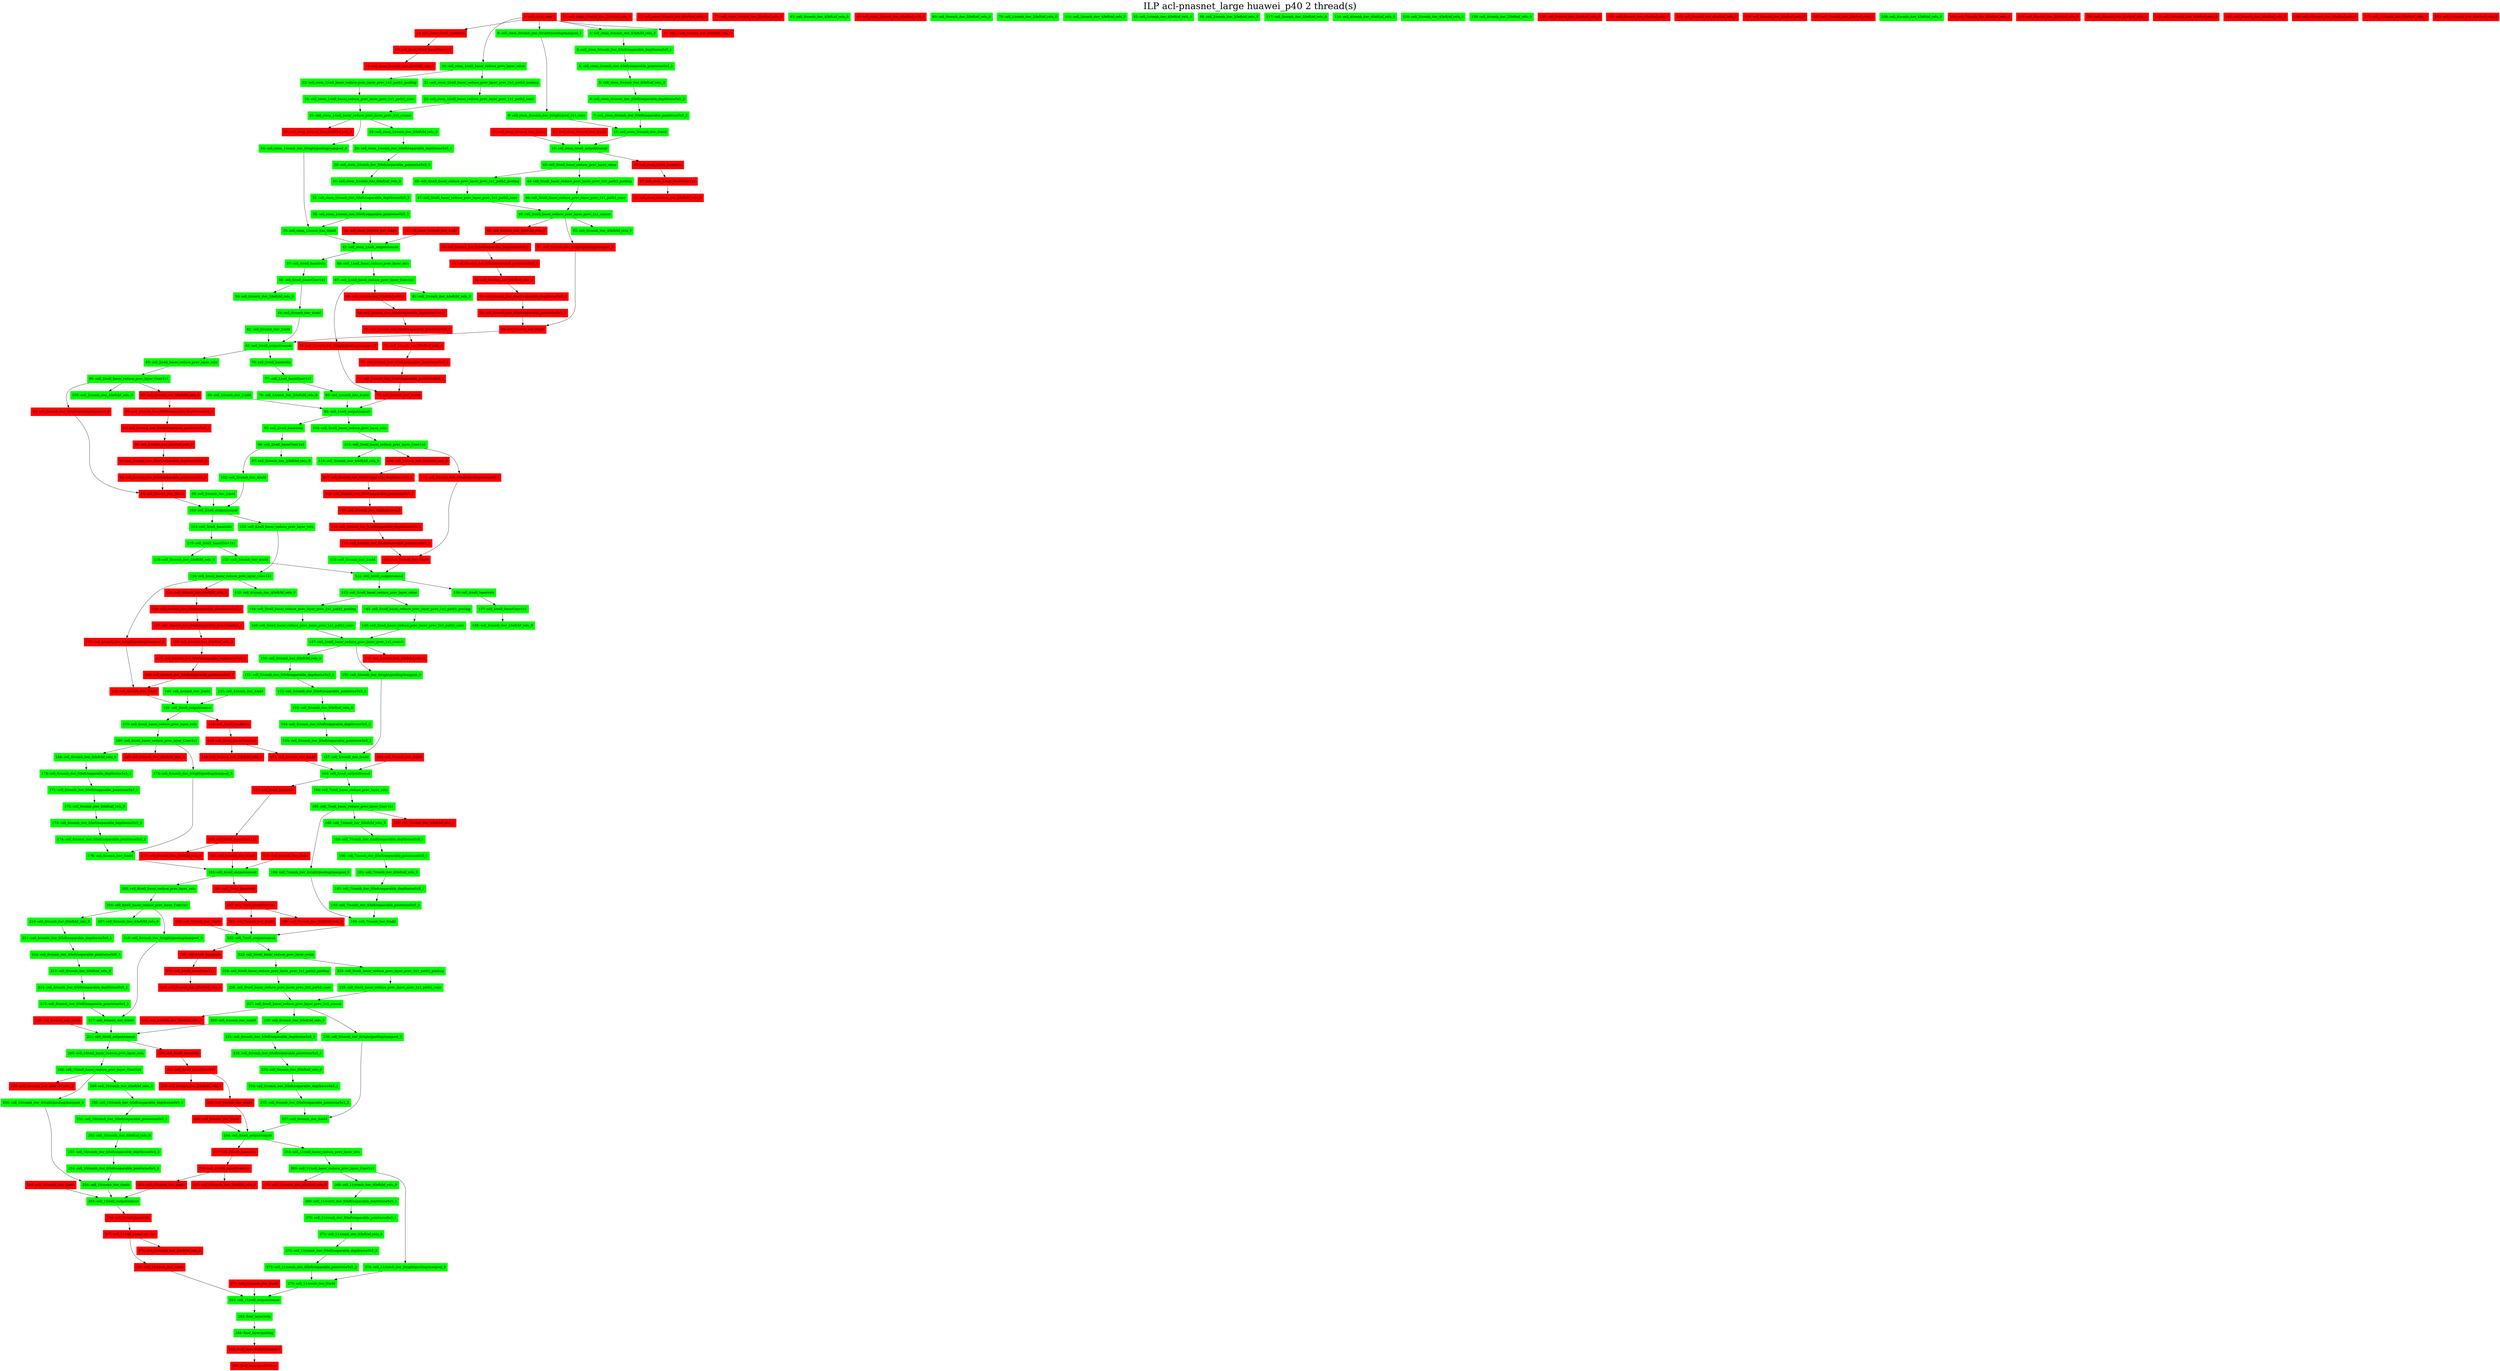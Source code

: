 digraph G {
label     = "ILP acl-pnasnet_large huawei_p40 2 thread(s)"
    labelloc  =  t // t: Place the graph's title on top.
    fontsize  = 40 // Make title stand out by giving a large font size
    fontcolor = black"1: cell_stem_conv1"->"14: cell_stem_0/cell_base/relu";
"1: cell_stem_conv1"->"20: cell_stem_1/cell_base/_reduce_prev_layer_relue";
"1: cell_stem_conv1"->"2: cell_stem_0/comb_iter_0/left/bf_relu_0";
"1: cell_stem_conv1"->"8: cell_stem_0/comb_iter_0/right/pooling/maxpool_3";
"1: cell_stem_conv1"->"11: cell_stem_0/comb_iter_4/left/bf_relu_0";
"1: cell_stem_conv1" [shape=box,style=filled,color=red];
"14: cell_stem_0/cell_base/relu"->"15: cell_stem_0/cell_base/Conv1x1";
"14: cell_stem_0/cell_base/relu" [shape=box,style=filled,color=red];
"15: cell_stem_0/cell_base/Conv1x1"->"16: cell_stem_0/comb_iter_2/left/bf_relu_0";
"15: cell_stem_0/cell_base/Conv1x1" [shape=box,style=filled,color=red];
"16: cell_stem_0/comb_iter_2/left/bf_relu_0" [shape=box,style=filled,color=red];
"17: cell_stem_0/comb_iter_2/left/af_relu_0" [shape=box,style=filled,color=red];
"18: cell_stem_0/comb_iter_2/add"->"19: cell_stem_0/cell_output/concat";
"18: cell_stem_0/comb_iter_2/add" [shape=box,style=filled,color=red];
"2: cell_stem_0/comb_iter_0/left/bf_relu_0"->"3: cell_stem_0/comb_iter_0/left/separable_depthwise5x5_1";
"2: cell_stem_0/comb_iter_0/left/bf_relu_0" [shape=box,style=filled,color=green];
"3: cell_stem_0/comb_iter_0/left/separable_depthwise5x5_1"->"4: cell_stem_0/comb_iter_0/left/separable_pointwise5x5_1";
"3: cell_stem_0/comb_iter_0/left/separable_depthwise5x5_1" [shape=box,style=filled,color=green];
"4: cell_stem_0/comb_iter_0/left/separable_pointwise5x5_1"->"5: cell_stem_0/comb_iter_0/left/af_relu_0";
"4: cell_stem_0/comb_iter_0/left/separable_pointwise5x5_1" [shape=box,style=filled,color=green];
"5: cell_stem_0/comb_iter_0/left/af_relu_0"->"6: cell_stem_0/comb_iter_0/left/separable_depthwise5x5_2";
"5: cell_stem_0/comb_iter_0/left/af_relu_0" [shape=box,style=filled,color=green];
"6: cell_stem_0/comb_iter_0/left/separable_depthwise5x5_2"->"7: cell_stem_0/comb_iter_0/left/separable_pointwise5x5_2";
"6: cell_stem_0/comb_iter_0/left/separable_depthwise5x5_2" [shape=box,style=filled,color=green];
"7: cell_stem_0/comb_iter_0/left/separable_pointwise5x5_2"->"10: cell_stem_0/comb_iter_0/add";
"7: cell_stem_0/comb_iter_0/left/separable_pointwise5x5_2" [shape=box,style=filled,color=green];
"8: cell_stem_0/comb_iter_0/right/pooling/maxpool_3"->"9: cell_stem_0/comb_iter_0/right/pool_1x1_conv";
"8: cell_stem_0/comb_iter_0/right/pooling/maxpool_3" [shape=box,style=filled,color=green];
"9: cell_stem_0/comb_iter_0/right/pool_1x1_conv"->"10: cell_stem_0/comb_iter_0/add";
"9: cell_stem_0/comb_iter_0/right/pool_1x1_conv" [shape=box,style=filled,color=green];
"10: cell_stem_0/comb_iter_0/add"->"19: cell_stem_0/cell_output/concat";
"10: cell_stem_0/comb_iter_0/add" [shape=box,style=filled,color=green];
"11: cell_stem_0/comb_iter_4/left/bf_relu_0" [shape=box,style=filled,color=red];
"12: cell_stem_0/comb_iter_4/left/af_relu_0" [shape=box,style=filled,color=red];
"13: cell_stem_0/comb_iter_4/add"->"19: cell_stem_0/cell_output/concat";
"13: cell_stem_0/comb_iter_4/add" [shape=box,style=filled,color=red];
"19: cell_stem_0/cell_output/concat"->"43: cell_0/cell_base/_reduce_prev_layer_relue";
"19: cell_stem_0/cell_output/concat"->"26: cell_stem_1/cell_base/relu";
"19: cell_stem_0/cell_output/concat" [shape=box,style=filled,color=green];
"26: cell_stem_1/cell_base/relu"->"27: cell_stem_1/cell_base/Conv1x1";
"26: cell_stem_1/cell_base/relu" [shape=box,style=filled,color=red];
"27: cell_stem_1/cell_base/Conv1x1"->"36: cell_stem_1/comb_iter_2/left/bf_relu_0";
"27: cell_stem_1/cell_base/Conv1x1" [shape=box,style=filled,color=red];
"36: cell_stem_1/comb_iter_2/left/bf_relu_0" [shape=box,style=filled,color=red];
"37: cell_stem_1/comb_iter_2/left/af_relu_0" [shape=box,style=filled,color=red];
"38: cell_stem_1/comb_iter_2/add"->"42: cell_stem_1/cell_output/concat";
"38: cell_stem_1/comb_iter_2/add" [shape=box,style=filled,color=red];
"43: cell_0/cell_base/_reduce_prev_layer_relue"->"45: cell_0/cell_base/_reduce_prev_layer_prev_1x1_path2_pooling";
"43: cell_0/cell_base/_reduce_prev_layer_relue"->"44: cell_0/cell_base/_reduce_prev_layer_prev_1x1_path1_pooling";
"43: cell_0/cell_base/_reduce_prev_layer_relue" [shape=box,style=filled,color=green];
"44: cell_0/cell_base/_reduce_prev_layer_prev_1x1_path1_pooling"->"46: cell_0/cell_base/_reduce_prev_layer_prev_1x1_path1_conv";
"44: cell_0/cell_base/_reduce_prev_layer_prev_1x1_path1_pooling" [shape=box,style=filled,color=green];
"46: cell_0/cell_base/_reduce_prev_layer_prev_1x1_path1_conv"->"48: cell_0/cell_base/_reduce_prev_layer_prev_1x1_concat";
"46: cell_0/cell_base/_reduce_prev_layer_prev_1x1_path1_conv" [shape=box,style=filled,color=green];
"45: cell_0/cell_base/_reduce_prev_layer_prev_1x1_path2_pooling"->"47: cell_0/cell_base/_reduce_prev_layer_prev_1x1_path2_conv";
"45: cell_0/cell_base/_reduce_prev_layer_prev_1x1_path2_pooling" [shape=box,style=filled,color=green];
"47: cell_0/cell_base/_reduce_prev_layer_prev_1x1_path2_conv"->"48: cell_0/cell_base/_reduce_prev_layer_prev_1x1_concat";
"47: cell_0/cell_base/_reduce_prev_layer_prev_1x1_path2_conv" [shape=box,style=filled,color=green];
"48: cell_0/cell_base/_reduce_prev_layer_prev_1x1_concat"->"62: cell_0/comb_iter_4/left/bf_relu_0";
"48: cell_0/cell_base/_reduce_prev_layer_prev_1x1_concat"->"49: cell_0/comb_iter_0/left/bf_relu_0";
"48: cell_0/cell_base/_reduce_prev_layer_prev_1x1_concat"->"55: cell_0/comb_iter_0/right/pooling/maxpool_3";
"48: cell_0/cell_base/_reduce_prev_layer_prev_1x1_concat" [shape=box,style=filled,color=green];
"49: cell_0/comb_iter_0/left/bf_relu_0"->"50: cell_0/comb_iter_0/left/separable_depthwise5x5_1";
"49: cell_0/comb_iter_0/left/bf_relu_0" [shape=box,style=filled,color=red];
"50: cell_0/comb_iter_0/left/separable_depthwise5x5_1"->"51: cell_0/comb_iter_0/left/separable_pointwise5x5_1";
"50: cell_0/comb_iter_0/left/separable_depthwise5x5_1" [shape=box,style=filled,color=red];
"51: cell_0/comb_iter_0/left/separable_pointwise5x5_1"->"52: cell_0/comb_iter_0/left/af_relu_0";
"51: cell_0/comb_iter_0/left/separable_pointwise5x5_1" [shape=box,style=filled,color=red];
"52: cell_0/comb_iter_0/left/af_relu_0"->"53: cell_0/comb_iter_0/left/separable_depthwise5x5_2";
"52: cell_0/comb_iter_0/left/af_relu_0" [shape=box,style=filled,color=red];
"53: cell_0/comb_iter_0/left/separable_depthwise5x5_2"->"54: cell_0/comb_iter_0/left/separable_pointwise5x5_2";
"53: cell_0/comb_iter_0/left/separable_depthwise5x5_2" [shape=box,style=filled,color=red];
"54: cell_0/comb_iter_0/left/separable_pointwise5x5_2"->"56: cell_0/comb_iter_0/add";
"54: cell_0/comb_iter_0/left/separable_pointwise5x5_2" [shape=box,style=filled,color=red];
"55: cell_0/comb_iter_0/right/pooling/maxpool_3"->"56: cell_0/comb_iter_0/add";
"55: cell_0/comb_iter_0/right/pooling/maxpool_3" [shape=box,style=filled,color=red];
"56: cell_0/comb_iter_0/add"->"65: cell_0/cell_output/concat";
"56: cell_0/comb_iter_0/add" [shape=box,style=filled,color=red];
"62: cell_0/comb_iter_4/left/bf_relu_0" [shape=box,style=filled,color=green];
"63: cell_0/comb_iter_4/left/af_relu_0" [shape=box,style=filled,color=green];
"20: cell_stem_1/cell_base/_reduce_prev_layer_relue"->"22: cell_stem_1/cell_base/_reduce_prev_layer_prev_1x1_path1_pooling";
"20: cell_stem_1/cell_base/_reduce_prev_layer_relue"->"21: cell_stem_1/cell_base/_reduce_prev_layer_prev_1x1_path2_pooling";
"20: cell_stem_1/cell_base/_reduce_prev_layer_relue" [shape=box,style=filled,color=green];
"22: cell_stem_1/cell_base/_reduce_prev_layer_prev_1x1_path1_pooling"->"24: cell_stem_1/cell_base/_reduce_prev_layer_prev_1x1_path1_conv";
"22: cell_stem_1/cell_base/_reduce_prev_layer_prev_1x1_path1_pooling" [shape=box,style=filled,color=green];
"24: cell_stem_1/cell_base/_reduce_prev_layer_prev_1x1_path1_conv"->"25: cell_stem_1/cell_base/_reduce_prev_layer_prev_1x1_concat";
"24: cell_stem_1/cell_base/_reduce_prev_layer_prev_1x1_path1_conv" [shape=box,style=filled,color=green];
"21: cell_stem_1/cell_base/_reduce_prev_layer_prev_1x1_path2_pooling"->"23: cell_stem_1/cell_base/_reduce_prev_layer_prev_1x1_path2_conv";
"21: cell_stem_1/cell_base/_reduce_prev_layer_prev_1x1_path2_pooling" [shape=box,style=filled,color=green];
"23: cell_stem_1/cell_base/_reduce_prev_layer_prev_1x1_path2_conv"->"25: cell_stem_1/cell_base/_reduce_prev_layer_prev_1x1_concat";
"23: cell_stem_1/cell_base/_reduce_prev_layer_prev_1x1_path2_conv" [shape=box,style=filled,color=green];
"25: cell_stem_1/cell_base/_reduce_prev_layer_prev_1x1_concat"->"34: cell_stem_1/comb_iter_0/right/pooling/maxpool_3";
"25: cell_stem_1/cell_base/_reduce_prev_layer_prev_1x1_concat"->"28: cell_stem_1/comb_iter_0/left/bf_relu_0";
"25: cell_stem_1/cell_base/_reduce_prev_layer_prev_1x1_concat"->"39: cell_stem_1/comb_iter_4/left/bf_relu_0";
"25: cell_stem_1/cell_base/_reduce_prev_layer_prev_1x1_concat" [shape=box,style=filled,color=green];
"28: cell_stem_1/comb_iter_0/left/bf_relu_0"->"29: cell_stem_1/comb_iter_0/left/separable_depthwise5x5_1";
"28: cell_stem_1/comb_iter_0/left/bf_relu_0" [shape=box,style=filled,color=green];
"29: cell_stem_1/comb_iter_0/left/separable_depthwise5x5_1"->"30: cell_stem_1/comb_iter_0/left/separable_pointwise5x5_1";
"29: cell_stem_1/comb_iter_0/left/separable_depthwise5x5_1" [shape=box,style=filled,color=green];
"30: cell_stem_1/comb_iter_0/left/separable_pointwise5x5_1"->"31: cell_stem_1/comb_iter_0/left/af_relu_0";
"30: cell_stem_1/comb_iter_0/left/separable_pointwise5x5_1" [shape=box,style=filled,color=green];
"31: cell_stem_1/comb_iter_0/left/af_relu_0"->"32: cell_stem_1/comb_iter_0/left/separable_depthwise5x5_2";
"31: cell_stem_1/comb_iter_0/left/af_relu_0" [shape=box,style=filled,color=green];
"32: cell_stem_1/comb_iter_0/left/separable_depthwise5x5_2"->"33: cell_stem_1/comb_iter_0/left/separable_pointwise5x5_2";
"32: cell_stem_1/comb_iter_0/left/separable_depthwise5x5_2" [shape=box,style=filled,color=green];
"33: cell_stem_1/comb_iter_0/left/separable_pointwise5x5_2"->"35: cell_stem_1/comb_iter_0/add";
"33: cell_stem_1/comb_iter_0/left/separable_pointwise5x5_2" [shape=box,style=filled,color=green];
"34: cell_stem_1/comb_iter_0/right/pooling/maxpool_3"->"35: cell_stem_1/comb_iter_0/add";
"34: cell_stem_1/comb_iter_0/right/pooling/maxpool_3" [shape=box,style=filled,color=green];
"35: cell_stem_1/comb_iter_0/add"->"42: cell_stem_1/cell_output/concat";
"35: cell_stem_1/comb_iter_0/add" [shape=box,style=filled,color=green];
"39: cell_stem_1/comb_iter_4/left/bf_relu_0" [shape=box,style=filled,color=red];
"40: cell_stem_1/comb_iter_4/left/af_relu_0" [shape=box,style=filled,color=red];
"41: cell_stem_1/comb_iter_4/add"->"42: cell_stem_1/cell_output/concat";
"41: cell_stem_1/comb_iter_4/add" [shape=box,style=filled,color=red];
"42: cell_stem_1/cell_output/concat"->"57: cell_0/cell_base/relu";
"42: cell_stem_1/cell_output/concat"->"66: cell_1/cell_base/_reduce_prev_layer_relu";
"42: cell_stem_1/cell_output/concat" [shape=box,style=filled,color=green];
"57: cell_0/cell_base/relu"->"58: cell_0/cell_base/Conv1x1";
"57: cell_0/cell_base/relu" [shape=box,style=filled,color=green];
"58: cell_0/cell_base/Conv1x1"->"59: cell_0/comb_iter_2/left/bf_relu_0";
"58: cell_0/cell_base/Conv1x1"->"64: cell_0/comb_iter_4/add";
"58: cell_0/cell_base/Conv1x1" [shape=box,style=filled,color=green];
"59: cell_0/comb_iter_2/left/bf_relu_0" [shape=box,style=filled,color=green];
"60: cell_0/comb_iter_2/left/af_relu_0" [shape=box,style=filled,color=green];
"61: cell_0/comb_iter_2/add"->"65: cell_0/cell_output/concat";
"61: cell_0/comb_iter_2/add" [shape=box,style=filled,color=green];
"64: cell_0/comb_iter_4/add"->"65: cell_0/cell_output/concat";
"64: cell_0/comb_iter_4/add" [shape=box,style=filled,color=green];
"65: cell_0/cell_output/concat"->"85: cell_2/cell_base/_reduce_prev_layer_relu";
"65: cell_0/cell_output/concat"->"76: cell_1/cell_base/relu";
"65: cell_0/cell_output/concat" [shape=box,style=filled,color=green];
"76: cell_1/cell_base/relu"->"77: cell_1/cell_base/Conv1x1";
"76: cell_1/cell_base/relu" [shape=box,style=filled,color=green];
"77: cell_1/cell_base/Conv1x1"->"83: cell_1/comb_iter_4/add";
"77: cell_1/cell_base/Conv1x1"->"78: cell_1/comb_iter_2/left/bf_relu_0";
"77: cell_1/cell_base/Conv1x1" [shape=box,style=filled,color=green];
"78: cell_1/comb_iter_2/left/bf_relu_0" [shape=box,style=filled,color=green];
"79: cell_1/comb_iter_2/left/af_relu_0" [shape=box,style=filled,color=green];
"80: cell_1/comb_iter_2/add"->"84: cell_1/cell_output/concat";
"80: cell_1/comb_iter_2/add" [shape=box,style=filled,color=green];
"85: cell_2/cell_base/_reduce_prev_layer_relu"->"86: cell_2/cell_base/_reduce_prev_layer_Conv1x1";
"85: cell_2/cell_base/_reduce_prev_layer_relu" [shape=box,style=filled,color=green];
"86: cell_2/cell_base/_reduce_prev_layer_Conv1x1"->"100: cell_2/comb_iter_4/left/bf_relu_0";
"86: cell_2/cell_base/_reduce_prev_layer_Conv1x1"->"93: cell_2/comb_iter_0/right/pooling/maxpool_3";
"86: cell_2/cell_base/_reduce_prev_layer_Conv1x1"->"87: cell_2/comb_iter_0/left/bf_relu_0";
"86: cell_2/cell_base/_reduce_prev_layer_Conv1x1" [shape=box,style=filled,color=green];
"87: cell_2/comb_iter_0/left/bf_relu_0"->"88: cell_2/comb_iter_0/left/separable_depthwise5x5_1";
"87: cell_2/comb_iter_0/left/bf_relu_0" [shape=box,style=filled,color=red];
"88: cell_2/comb_iter_0/left/separable_depthwise5x5_1"->"89: cell_2/comb_iter_0/left/separable_pointwise5x5_1";
"88: cell_2/comb_iter_0/left/separable_depthwise5x5_1" [shape=box,style=filled,color=red];
"89: cell_2/comb_iter_0/left/separable_pointwise5x5_1"->"90: cell_2/comb_iter_0/left/af_relu_0";
"89: cell_2/comb_iter_0/left/separable_pointwise5x5_1" [shape=box,style=filled,color=red];
"90: cell_2/comb_iter_0/left/af_relu_0"->"91: cell_2/comb_iter_0/left/separable_depthwise5x5_2";
"90: cell_2/comb_iter_0/left/af_relu_0" [shape=box,style=filled,color=red];
"91: cell_2/comb_iter_0/left/separable_depthwise5x5_2"->"92: cell_2/comb_iter_0/left/separable_pointwise5x5_2";
"91: cell_2/comb_iter_0/left/separable_depthwise5x5_2" [shape=box,style=filled,color=red];
"92: cell_2/comb_iter_0/left/separable_pointwise5x5_2"->"94: cell_2/comb_iter_0/add";
"92: cell_2/comb_iter_0/left/separable_pointwise5x5_2" [shape=box,style=filled,color=red];
"93: cell_2/comb_iter_0/right/pooling/maxpool_3"->"94: cell_2/comb_iter_0/add";
"93: cell_2/comb_iter_0/right/pooling/maxpool_3" [shape=box,style=filled,color=red];
"94: cell_2/comb_iter_0/add"->"103: cell_2/cell_output/concat";
"94: cell_2/comb_iter_0/add" [shape=box,style=filled,color=red];
"100: cell_2/comb_iter_4/left/bf_relu_0" [shape=box,style=filled,color=green];
"101: cell_2/comb_iter_4/left/af_relu_0" [shape=box,style=filled,color=green];
"66: cell_1/cell_base/_reduce_prev_layer_relu"->"67: cell_1/cell_base/_reduce_prev_layer_Conv1x1";
"66: cell_1/cell_base/_reduce_prev_layer_relu" [shape=box,style=filled,color=green];
"67: cell_1/cell_base/_reduce_prev_layer_Conv1x1"->"81: cell_1/comb_iter_4/left/bf_relu_0";
"67: cell_1/cell_base/_reduce_prev_layer_Conv1x1"->"74: cell_1/comb_iter_0/right/pooling/maxpool_3";
"67: cell_1/cell_base/_reduce_prev_layer_Conv1x1"->"68: cell_1/comb_iter_0/left/bf_relu_0";
"67: cell_1/cell_base/_reduce_prev_layer_Conv1x1" [shape=box,style=filled,color=green];
"68: cell_1/comb_iter_0/left/bf_relu_0"->"69: cell_1/comb_iter_0/left/separable_depthwise5x5_1";
"68: cell_1/comb_iter_0/left/bf_relu_0" [shape=box,style=filled,color=red];
"69: cell_1/comb_iter_0/left/separable_depthwise5x5_1"->"70: cell_1/comb_iter_0/left/separable_pointwise5x5_1";
"69: cell_1/comb_iter_0/left/separable_depthwise5x5_1" [shape=box,style=filled,color=red];
"70: cell_1/comb_iter_0/left/separable_pointwise5x5_1"->"71: cell_1/comb_iter_0/left/af_relu_0";
"70: cell_1/comb_iter_0/left/separable_pointwise5x5_1" [shape=box,style=filled,color=red];
"71: cell_1/comb_iter_0/left/af_relu_0"->"72: cell_1/comb_iter_0/left/separable_depthwise5x5_2";
"71: cell_1/comb_iter_0/left/af_relu_0" [shape=box,style=filled,color=red];
"72: cell_1/comb_iter_0/left/separable_depthwise5x5_2"->"73: cell_1/comb_iter_0/left/separable_pointwise5x5_2";
"72: cell_1/comb_iter_0/left/separable_depthwise5x5_2" [shape=box,style=filled,color=red];
"73: cell_1/comb_iter_0/left/separable_pointwise5x5_2"->"75: cell_1/comb_iter_0/add";
"73: cell_1/comb_iter_0/left/separable_pointwise5x5_2" [shape=box,style=filled,color=red];
"74: cell_1/comb_iter_0/right/pooling/maxpool_3"->"75: cell_1/comb_iter_0/add";
"74: cell_1/comb_iter_0/right/pooling/maxpool_3" [shape=box,style=filled,color=red];
"75: cell_1/comb_iter_0/add"->"84: cell_1/cell_output/concat";
"75: cell_1/comb_iter_0/add" [shape=box,style=filled,color=red];
"81: cell_1/comb_iter_4/left/bf_relu_0" [shape=box,style=filled,color=green];
"82: cell_1/comb_iter_4/left/af_relu_0" [shape=box,style=filled,color=green];
"83: cell_1/comb_iter_4/add"->"84: cell_1/cell_output/concat";
"83: cell_1/comb_iter_4/add" [shape=box,style=filled,color=green];
"84: cell_1/cell_output/concat"->"95: cell_2/cell_base/relu";
"84: cell_1/cell_output/concat"->"104: cell_3/cell_base/_reduce_prev_layer_relu";
"84: cell_1/cell_output/concat" [shape=box,style=filled,color=green];
"95: cell_2/cell_base/relu"->"96: cell_2/cell_base/Conv1x1";
"95: cell_2/cell_base/relu" [shape=box,style=filled,color=green];
"96: cell_2/cell_base/Conv1x1"->"97: cell_2/comb_iter_2/left/bf_relu_0";
"96: cell_2/cell_base/Conv1x1"->"102: cell_2/comb_iter_4/add";
"96: cell_2/cell_base/Conv1x1" [shape=box,style=filled,color=green];
"97: cell_2/comb_iter_2/left/bf_relu_0" [shape=box,style=filled,color=green];
"98: cell_2/comb_iter_2/left/af_relu_0" [shape=box,style=filled,color=green];
"99: cell_2/comb_iter_2/add"->"103: cell_2/cell_output/concat";
"99: cell_2/comb_iter_2/add" [shape=box,style=filled,color=green];
"102: cell_2/comb_iter_4/add"->"103: cell_2/cell_output/concat";
"102: cell_2/comb_iter_4/add" [shape=box,style=filled,color=green];
"103: cell_2/cell_output/concat"->"114: cell_3/cell_base/relu";
"103: cell_2/cell_output/concat"->"123: cell_4/cell_base/_reduce_prev_layer_relu";
"103: cell_2/cell_output/concat" [shape=box,style=filled,color=green];
"114: cell_3/cell_base/relu"->"115: cell_3/cell_base/Conv1x1";
"114: cell_3/cell_base/relu" [shape=box,style=filled,color=green];
"115: cell_3/cell_base/Conv1x1"->"116: cell_3/comb_iter_2/left/bf_relu_0";
"115: cell_3/cell_base/Conv1x1"->"121: cell_3/comb_iter_4/add";
"115: cell_3/cell_base/Conv1x1" [shape=box,style=filled,color=green];
"116: cell_3/comb_iter_2/left/bf_relu_0" [shape=box,style=filled,color=green];
"117: cell_3/comb_iter_2/left/af_relu_0" [shape=box,style=filled,color=green];
"118: cell_3/comb_iter_2/add"->"122: cell_3/cell_output/concat";
"118: cell_3/comb_iter_2/add" [shape=box,style=filled,color=green];
"123: cell_4/cell_base/_reduce_prev_layer_relu"->"124: cell_4/cell_base/_reduce_prev_layer_Conv1x1";
"123: cell_4/cell_base/_reduce_prev_layer_relu" [shape=box,style=filled,color=green];
"124: cell_4/cell_base/_reduce_prev_layer_Conv1x1"->"131: cell_4/comb_iter_0/right/pooling/maxpool_3";
"124: cell_4/cell_base/_reduce_prev_layer_Conv1x1"->"125: cell_4/comb_iter_0/left/bf_relu_0";
"124: cell_4/cell_base/_reduce_prev_layer_Conv1x1"->"133: cell_4/comb_iter_4/left/bf_relu_0";
"124: cell_4/cell_base/_reduce_prev_layer_Conv1x1" [shape=box,style=filled,color=green];
"125: cell_4/comb_iter_0/left/bf_relu_0"->"126: cell_4/comb_iter_0/left/separable_depthwise5x5_1";
"125: cell_4/comb_iter_0/left/bf_relu_0" [shape=box,style=filled,color=red];
"126: cell_4/comb_iter_0/left/separable_depthwise5x5_1"->"127: cell_4/comb_iter_0/left/separable_pointwise5x5_1";
"126: cell_4/comb_iter_0/left/separable_depthwise5x5_1" [shape=box,style=filled,color=red];
"127: cell_4/comb_iter_0/left/separable_pointwise5x5_1"->"128: cell_4/comb_iter_0/left/af_relu_0";
"127: cell_4/comb_iter_0/left/separable_pointwise5x5_1" [shape=box,style=filled,color=red];
"128: cell_4/comb_iter_0/left/af_relu_0"->"129: cell_4/comb_iter_0/left/separable_depthwise5x5_2";
"128: cell_4/comb_iter_0/left/af_relu_0" [shape=box,style=filled,color=red];
"129: cell_4/comb_iter_0/left/separable_depthwise5x5_2"->"130: cell_4/comb_iter_0/left/separable_pointwise5x5_2";
"129: cell_4/comb_iter_0/left/separable_depthwise5x5_2" [shape=box,style=filled,color=red];
"130: cell_4/comb_iter_0/left/separable_pointwise5x5_2"->"132: cell_4/comb_iter_0/add";
"130: cell_4/comb_iter_0/left/separable_pointwise5x5_2" [shape=box,style=filled,color=red];
"131: cell_4/comb_iter_0/right/pooling/maxpool_3"->"132: cell_4/comb_iter_0/add";
"131: cell_4/comb_iter_0/right/pooling/maxpool_3" [shape=box,style=filled,color=red];
"132: cell_4/comb_iter_0/add"->"141: cell_4/cell_output/concat";
"132: cell_4/comb_iter_0/add" [shape=box,style=filled,color=red];
"133: cell_4/comb_iter_4/left/bf_relu_0" [shape=box,style=filled,color=green];
"134: cell_4/comb_iter_4/left/af_relu_0" [shape=box,style=filled,color=green];
"104: cell_3/cell_base/_reduce_prev_layer_relu"->"105: cell_3/cell_base/_reduce_prev_layer_Conv1x1";
"104: cell_3/cell_base/_reduce_prev_layer_relu" [shape=box,style=filled,color=green];
"105: cell_3/cell_base/_reduce_prev_layer_Conv1x1"->"106: cell_3/comb_iter_0/left/bf_relu_0";
"105: cell_3/cell_base/_reduce_prev_layer_Conv1x1"->"119: cell_3/comb_iter_4/left/bf_relu_0";
"105: cell_3/cell_base/_reduce_prev_layer_Conv1x1"->"112: cell_3/comb_iter_0/right/pooling/maxpool_3";
"105: cell_3/cell_base/_reduce_prev_layer_Conv1x1" [shape=box,style=filled,color=green];
"106: cell_3/comb_iter_0/left/bf_relu_0"->"107: cell_3/comb_iter_0/left/separable_depthwise5x5_1";
"106: cell_3/comb_iter_0/left/bf_relu_0" [shape=box,style=filled,color=red];
"107: cell_3/comb_iter_0/left/separable_depthwise5x5_1"->"108: cell_3/comb_iter_0/left/separable_pointwise5x5_1";
"107: cell_3/comb_iter_0/left/separable_depthwise5x5_1" [shape=box,style=filled,color=red];
"108: cell_3/comb_iter_0/left/separable_pointwise5x5_1"->"109: cell_3/comb_iter_0/left/af_relu_0";
"108: cell_3/comb_iter_0/left/separable_pointwise5x5_1" [shape=box,style=filled,color=red];
"109: cell_3/comb_iter_0/left/af_relu_0"->"110: cell_3/comb_iter_0/left/separable_depthwise5x5_2";
"109: cell_3/comb_iter_0/left/af_relu_0" [shape=box,style=filled,color=red];
"110: cell_3/comb_iter_0/left/separable_depthwise5x5_2"->"111: cell_3/comb_iter_0/left/separable_pointwise5x5_2";
"110: cell_3/comb_iter_0/left/separable_depthwise5x5_2" [shape=box,style=filled,color=red];
"111: cell_3/comb_iter_0/left/separable_pointwise5x5_2"->"113: cell_3/comb_iter_0/add";
"111: cell_3/comb_iter_0/left/separable_pointwise5x5_2" [shape=box,style=filled,color=red];
"112: cell_3/comb_iter_0/right/pooling/maxpool_3"->"113: cell_3/comb_iter_0/add";
"112: cell_3/comb_iter_0/right/pooling/maxpool_3" [shape=box,style=filled,color=red];
"113: cell_3/comb_iter_0/add"->"122: cell_3/cell_output/concat";
"113: cell_3/comb_iter_0/add" [shape=box,style=filled,color=red];
"119: cell_3/comb_iter_4/left/bf_relu_0" [shape=box,style=filled,color=green];
"120: cell_3/comb_iter_4/left/af_relu_0" [shape=box,style=filled,color=green];
"121: cell_3/comb_iter_4/add"->"122: cell_3/cell_output/concat";
"121: cell_3/comb_iter_4/add" [shape=box,style=filled,color=green];
"122: cell_3/cell_output/concat"->"136: cell_4/cell_base/relu";
"122: cell_3/cell_output/concat"->"142: cell_5/cell_base/_reduce_prev_layer_relue";
"122: cell_3/cell_output/concat" [shape=box,style=filled,color=green];
"136: cell_4/cell_base/relu"->"137: cell_4/cell_base/Conv1x1";
"136: cell_4/cell_base/relu" [shape=box,style=filled,color=green];
"137: cell_4/cell_base/Conv1x1"->"138: cell_4/comb_iter_2/left/bf_relu_0";
"137: cell_4/cell_base/Conv1x1" [shape=box,style=filled,color=green];
"138: cell_4/comb_iter_2/left/bf_relu_0" [shape=box,style=filled,color=green];
"139: cell_4/comb_iter_2/left/af_relu_0" [shape=box,style=filled,color=green];
"140: cell_4/comb_iter_2/add"->"141: cell_4/cell_output/concat";
"140: cell_4/comb_iter_2/add" [shape=box,style=filled,color=green];
"135: cell_4/comb_iter_4/add"->"141: cell_4/cell_output/concat";
"135: cell_4/comb_iter_4/add" [shape=box,style=filled,color=green];
"141: cell_4/cell_output/concat"->"148: cell_5/cell_base/relu";
"141: cell_4/cell_output/concat"->"165: cell_6/cell_base/_reduce_prev_layer_relu";
"141: cell_4/cell_output/concat" [shape=box,style=filled,color=green];
"148: cell_5/cell_base/relu"->"149: cell_5/cell_base/Conv1x1";
"148: cell_5/cell_base/relu" [shape=box,style=filled,color=red];
"149: cell_5/cell_base/Conv1x1"->"163: cell_5/comb_iter_4/add";
"149: cell_5/cell_base/Conv1x1"->"158: cell_5/comb_iter_2/left/bf_relu_0";
"149: cell_5/cell_base/Conv1x1" [shape=box,style=filled,color=red];
"158: cell_5/comb_iter_2/left/bf_relu_0" [shape=box,style=filled,color=red];
"159: cell_5/comb_iter_2/left/af_relu_0" [shape=box,style=filled,color=red];
"160: cell_5/comb_iter_2/add"->"164: cell_5/cell_output/concat";
"160: cell_5/comb_iter_2/add" [shape=box,style=filled,color=red];
"165: cell_6/cell_base/_reduce_prev_layer_relu"->"166: cell_6/cell_base/_reduce_prev_layer_Conv1x1";
"165: cell_6/cell_base/_reduce_prev_layer_relu" [shape=box,style=filled,color=green];
"166: cell_6/cell_base/_reduce_prev_layer_Conv1x1"->"169: cell_6/comb_iter_0/left/bf_relu_0";
"166: cell_6/cell_base/_reduce_prev_layer_Conv1x1"->"175: cell_6/comb_iter_0/right/pooling/maxpool_3";
"166: cell_6/cell_base/_reduce_prev_layer_Conv1x1"->"180: cell_6/comb_iter_4/left/bf_relu_0";
"166: cell_6/cell_base/_reduce_prev_layer_Conv1x1" [shape=box,style=filled,color=green];
"169: cell_6/comb_iter_0/left/bf_relu_0"->"170: cell_6/comb_iter_0/left/separable_depthwise5x5_1";
"169: cell_6/comb_iter_0/left/bf_relu_0" [shape=box,style=filled,color=green];
"170: cell_6/comb_iter_0/left/separable_depthwise5x5_1"->"171: cell_6/comb_iter_0/left/separable_pointwise5x5_1";
"170: cell_6/comb_iter_0/left/separable_depthwise5x5_1" [shape=box,style=filled,color=green];
"171: cell_6/comb_iter_0/left/separable_pointwise5x5_1"->"172: cell_6/comb_iter_0/left/af_relu_0";
"171: cell_6/comb_iter_0/left/separable_pointwise5x5_1" [shape=box,style=filled,color=green];
"172: cell_6/comb_iter_0/left/af_relu_0"->"173: cell_6/comb_iter_0/left/separable_depthwise5x5_2";
"172: cell_6/comb_iter_0/left/af_relu_0" [shape=box,style=filled,color=green];
"173: cell_6/comb_iter_0/left/separable_depthwise5x5_2"->"174: cell_6/comb_iter_0/left/separable_pointwise5x5_2";
"173: cell_6/comb_iter_0/left/separable_depthwise5x5_2" [shape=box,style=filled,color=green];
"174: cell_6/comb_iter_0/left/separable_pointwise5x5_2"->"176: cell_6/comb_iter_0/add";
"174: cell_6/comb_iter_0/left/separable_pointwise5x5_2" [shape=box,style=filled,color=green];
"175: cell_6/comb_iter_0/right/pooling/maxpool_3"->"176: cell_6/comb_iter_0/add";
"175: cell_6/comb_iter_0/right/pooling/maxpool_3" [shape=box,style=filled,color=green];
"176: cell_6/comb_iter_0/add"->"183: cell_6/cell_output/concat";
"176: cell_6/comb_iter_0/add" [shape=box,style=filled,color=green];
"180: cell_6/comb_iter_4/left/bf_relu_0" [shape=box,style=filled,color=red];
"181: cell_6/comb_iter_4/left/af_relu_0" [shape=box,style=filled,color=red];
"142: cell_5/cell_base/_reduce_prev_layer_relue"->"144: cell_5/cell_base/_reduce_prev_layer_prev_1x1_path2_pooling";
"142: cell_5/cell_base/_reduce_prev_layer_relue"->"143: cell_5/cell_base/_reduce_prev_layer_prev_1x1_path1_pooling";
"142: cell_5/cell_base/_reduce_prev_layer_relue" [shape=box,style=filled,color=green];
"143: cell_5/cell_base/_reduce_prev_layer_prev_1x1_path1_pooling"->"145: cell_5/cell_base/_reduce_prev_layer_prev_1x1_path1_conv";
"143: cell_5/cell_base/_reduce_prev_layer_prev_1x1_path1_pooling" [shape=box,style=filled,color=green];
"145: cell_5/cell_base/_reduce_prev_layer_prev_1x1_path1_conv"->"147: cell_5/cell_base/_reduce_prev_layer_prev_1x1_concat";
"145: cell_5/cell_base/_reduce_prev_layer_prev_1x1_path1_conv" [shape=box,style=filled,color=green];
"144: cell_5/cell_base/_reduce_prev_layer_prev_1x1_path2_pooling"->"146: cell_5/cell_base/_reduce_prev_layer_prev_1x1_path2_conv";
"144: cell_5/cell_base/_reduce_prev_layer_prev_1x1_path2_pooling" [shape=box,style=filled,color=green];
"146: cell_5/cell_base/_reduce_prev_layer_prev_1x1_path2_conv"->"147: cell_5/cell_base/_reduce_prev_layer_prev_1x1_concat";
"146: cell_5/cell_base/_reduce_prev_layer_prev_1x1_path2_conv" [shape=box,style=filled,color=green];
"147: cell_5/cell_base/_reduce_prev_layer_prev_1x1_concat"->"156: cell_5/comb_iter_0/right/pooling/maxpool_3";
"147: cell_5/cell_base/_reduce_prev_layer_prev_1x1_concat"->"161: cell_5/comb_iter_4/left/bf_relu_0";
"147: cell_5/cell_base/_reduce_prev_layer_prev_1x1_concat"->"150: cell_5/comb_iter_0/left/bf_relu_0";
"147: cell_5/cell_base/_reduce_prev_layer_prev_1x1_concat" [shape=box,style=filled,color=green];
"150: cell_5/comb_iter_0/left/bf_relu_0"->"151: cell_5/comb_iter_0/left/separable_depthwise5x5_1";
"150: cell_5/comb_iter_0/left/bf_relu_0" [shape=box,style=filled,color=green];
"151: cell_5/comb_iter_0/left/separable_depthwise5x5_1"->"152: cell_5/comb_iter_0/left/separable_pointwise5x5_1";
"151: cell_5/comb_iter_0/left/separable_depthwise5x5_1" [shape=box,style=filled,color=green];
"152: cell_5/comb_iter_0/left/separable_pointwise5x5_1"->"153: cell_5/comb_iter_0/left/af_relu_0";
"152: cell_5/comb_iter_0/left/separable_pointwise5x5_1" [shape=box,style=filled,color=green];
"153: cell_5/comb_iter_0/left/af_relu_0"->"154: cell_5/comb_iter_0/left/separable_depthwise5x5_2";
"153: cell_5/comb_iter_0/left/af_relu_0" [shape=box,style=filled,color=green];
"154: cell_5/comb_iter_0/left/separable_depthwise5x5_2"->"155: cell_5/comb_iter_0/left/separable_pointwise5x5_2";
"154: cell_5/comb_iter_0/left/separable_depthwise5x5_2" [shape=box,style=filled,color=green];
"155: cell_5/comb_iter_0/left/separable_pointwise5x5_2"->"157: cell_5/comb_iter_0/add";
"155: cell_5/comb_iter_0/left/separable_pointwise5x5_2" [shape=box,style=filled,color=green];
"156: cell_5/comb_iter_0/right/pooling/maxpool_3"->"157: cell_5/comb_iter_0/add";
"156: cell_5/comb_iter_0/right/pooling/maxpool_3" [shape=box,style=filled,color=green];
"157: cell_5/comb_iter_0/add"->"164: cell_5/cell_output/concat";
"157: cell_5/comb_iter_0/add" [shape=box,style=filled,color=green];
"161: cell_5/comb_iter_4/left/bf_relu_0" [shape=box,style=filled,color=red];
"162: cell_5/comb_iter_4/left/af_relu_0" [shape=box,style=filled,color=red];
"163: cell_5/comb_iter_4/add"->"164: cell_5/cell_output/concat";
"163: cell_5/comb_iter_4/add" [shape=box,style=filled,color=red];
"164: cell_5/cell_output/concat"->"167: cell_6/cell_base/relu";
"164: cell_5/cell_output/concat"->"184: cell_7/cell_base/_reduce_prev_layer_relu";
"164: cell_5/cell_output/concat" [shape=box,style=filled,color=green];
"167: cell_6/cell_base/relu"->"168: cell_6/cell_base/Conv1x1";
"167: cell_6/cell_base/relu" [shape=box,style=filled,color=red];
"168: cell_6/cell_base/Conv1x1"->"177: cell_6/comb_iter_2/left/bf_relu_0";
"168: cell_6/cell_base/Conv1x1"->"182: cell_6/comb_iter_4/add";
"168: cell_6/cell_base/Conv1x1" [shape=box,style=filled,color=red];
"177: cell_6/comb_iter_2/left/bf_relu_0" [shape=box,style=filled,color=red];
"178: cell_6/comb_iter_2/left/af_relu_0" [shape=box,style=filled,color=red];
"179: cell_6/comb_iter_2/add"->"183: cell_6/cell_output/concat";
"179: cell_6/comb_iter_2/add" [shape=box,style=filled,color=red];
"182: cell_6/comb_iter_4/add"->"183: cell_6/cell_output/concat";
"182: cell_6/comb_iter_4/add" [shape=box,style=filled,color=red];
"183: cell_6/cell_output/concat"->"186: cell_7/cell_base/relu";
"183: cell_6/cell_output/concat"->"203: cell_8/cell_base/_reduce_prev_layer_relu";
"183: cell_6/cell_output/concat" [shape=box,style=filled,color=green];
"186: cell_7/cell_base/relu"->"187: cell_7/cell_base/Conv1x1";
"186: cell_7/cell_base/relu" [shape=box,style=filled,color=red];
"187: cell_7/cell_base/Conv1x1"->"196: cell_7/comb_iter_2/left/bf_relu_0";
"187: cell_7/cell_base/Conv1x1"->"201: cell_7/comb_iter_4/add";
"187: cell_7/cell_base/Conv1x1" [shape=box,style=filled,color=red];
"196: cell_7/comb_iter_2/left/bf_relu_0" [shape=box,style=filled,color=red];
"197: cell_7/comb_iter_2/left/af_relu_0" [shape=box,style=filled,color=red];
"198: cell_7/comb_iter_2/add"->"202: cell_7/cell_output/concat";
"198: cell_7/comb_iter_2/add" [shape=box,style=filled,color=red];
"203: cell_8/cell_base/_reduce_prev_layer_relu"->"204: cell_8/cell_base/_reduce_prev_layer_Conv1x1";
"203: cell_8/cell_base/_reduce_prev_layer_relu" [shape=box,style=filled,color=green];
"204: cell_8/cell_base/_reduce_prev_layer_Conv1x1"->"207: cell_8/comb_iter_4/left/bf_relu_0";
"204: cell_8/cell_base/_reduce_prev_layer_Conv1x1"->"216: cell_8/comb_iter_0/right/pooling/maxpool_3";
"204: cell_8/cell_base/_reduce_prev_layer_Conv1x1"->"210: cell_8/comb_iter_0/left/bf_relu_0";
"204: cell_8/cell_base/_reduce_prev_layer_Conv1x1" [shape=box,style=filled,color=green];
"210: cell_8/comb_iter_0/left/bf_relu_0"->"211: cell_8/comb_iter_0/left/separable_depthwise5x5_1";
"210: cell_8/comb_iter_0/left/bf_relu_0" [shape=box,style=filled,color=green];
"211: cell_8/comb_iter_0/left/separable_depthwise5x5_1"->"212: cell_8/comb_iter_0/left/separable_pointwise5x5_1";
"211: cell_8/comb_iter_0/left/separable_depthwise5x5_1" [shape=box,style=filled,color=green];
"212: cell_8/comb_iter_0/left/separable_pointwise5x5_1"->"213: cell_8/comb_iter_0/left/af_relu_0";
"212: cell_8/comb_iter_0/left/separable_pointwise5x5_1" [shape=box,style=filled,color=green];
"213: cell_8/comb_iter_0/left/af_relu_0"->"214: cell_8/comb_iter_0/left/separable_depthwise5x5_2";
"213: cell_8/comb_iter_0/left/af_relu_0" [shape=box,style=filled,color=green];
"214: cell_8/comb_iter_0/left/separable_depthwise5x5_2"->"215: cell_8/comb_iter_0/left/separable_pointwise5x5_2";
"214: cell_8/comb_iter_0/left/separable_depthwise5x5_2" [shape=box,style=filled,color=green];
"215: cell_8/comb_iter_0/left/separable_pointwise5x5_2"->"217: cell_8/comb_iter_0/add";
"215: cell_8/comb_iter_0/left/separable_pointwise5x5_2" [shape=box,style=filled,color=green];
"216: cell_8/comb_iter_0/right/pooling/maxpool_3"->"217: cell_8/comb_iter_0/add";
"216: cell_8/comb_iter_0/right/pooling/maxpool_3" [shape=box,style=filled,color=green];
"217: cell_8/comb_iter_0/add"->"221: cell_8/cell_output/concat";
"217: cell_8/comb_iter_0/add" [shape=box,style=filled,color=green];
"207: cell_8/comb_iter_4/left/bf_relu_0" [shape=box,style=filled,color=green];
"208: cell_8/comb_iter_4/left/af_relu_0" [shape=box,style=filled,color=green];
"184: cell_7/cell_base/_reduce_prev_layer_relu"->"185: cell_7/cell_base/_reduce_prev_layer_Conv1x1";
"184: cell_7/cell_base/_reduce_prev_layer_relu" [shape=box,style=filled,color=green];
"185: cell_7/cell_base/_reduce_prev_layer_Conv1x1"->"188: cell_7/comb_iter_0/left/bf_relu_0";
"185: cell_7/cell_base/_reduce_prev_layer_Conv1x1"->"199: cell_7/comb_iter_4/left/bf_relu_0";
"185: cell_7/cell_base/_reduce_prev_layer_Conv1x1"->"194: cell_7/comb_iter_0/right/pooling/maxpool_3";
"185: cell_7/cell_base/_reduce_prev_layer_Conv1x1" [shape=box,style=filled,color=green];
"188: cell_7/comb_iter_0/left/bf_relu_0"->"189: cell_7/comb_iter_0/left/separable_depthwise5x5_1";
"188: cell_7/comb_iter_0/left/bf_relu_0" [shape=box,style=filled,color=green];
"189: cell_7/comb_iter_0/left/separable_depthwise5x5_1"->"190: cell_7/comb_iter_0/left/separable_pointwise5x5_1";
"189: cell_7/comb_iter_0/left/separable_depthwise5x5_1" [shape=box,style=filled,color=green];
"190: cell_7/comb_iter_0/left/separable_pointwise5x5_1"->"191: cell_7/comb_iter_0/left/af_relu_0";
"190: cell_7/comb_iter_0/left/separable_pointwise5x5_1" [shape=box,style=filled,color=green];
"191: cell_7/comb_iter_0/left/af_relu_0"->"192: cell_7/comb_iter_0/left/separable_depthwise5x5_2";
"191: cell_7/comb_iter_0/left/af_relu_0" [shape=box,style=filled,color=green];
"192: cell_7/comb_iter_0/left/separable_depthwise5x5_2"->"193: cell_7/comb_iter_0/left/separable_pointwise5x5_2";
"192: cell_7/comb_iter_0/left/separable_depthwise5x5_2" [shape=box,style=filled,color=green];
"193: cell_7/comb_iter_0/left/separable_pointwise5x5_2"->"195: cell_7/comb_iter_0/add";
"193: cell_7/comb_iter_0/left/separable_pointwise5x5_2" [shape=box,style=filled,color=green];
"194: cell_7/comb_iter_0/right/pooling/maxpool_3"->"195: cell_7/comb_iter_0/add";
"194: cell_7/comb_iter_0/right/pooling/maxpool_3" [shape=box,style=filled,color=green];
"195: cell_7/comb_iter_0/add"->"202: cell_7/cell_output/concat";
"195: cell_7/comb_iter_0/add" [shape=box,style=filled,color=green];
"199: cell_7/comb_iter_4/left/bf_relu_0" [shape=box,style=filled,color=red];
"200: cell_7/comb_iter_4/left/af_relu_0" [shape=box,style=filled,color=red];
"201: cell_7/comb_iter_4/add"->"202: cell_7/cell_output/concat";
"201: cell_7/comb_iter_4/add" [shape=box,style=filled,color=red];
"202: cell_7/cell_output/concat"->"222: cell_9/cell_base/_reduce_prev_layer_relue";
"202: cell_7/cell_output/concat"->"205: cell_8/cell_base/relu";
"202: cell_7/cell_output/concat" [shape=box,style=filled,color=green];
"205: cell_8/cell_base/relu"->"206: cell_8/cell_base/Conv1x1";
"205: cell_8/cell_base/relu" [shape=box,style=filled,color=red];
"206: cell_8/cell_base/Conv1x1"->"218: cell_8/comb_iter_2/left/bf_relu_0";
"206: cell_8/cell_base/Conv1x1" [shape=box,style=filled,color=red];
"218: cell_8/comb_iter_2/left/bf_relu_0" [shape=box,style=filled,color=red];
"219: cell_8/comb_iter_2/left/af_relu_0" [shape=box,style=filled,color=red];
"220: cell_8/comb_iter_2/add"->"221: cell_8/cell_output/concat";
"220: cell_8/comb_iter_2/add" [shape=box,style=filled,color=red];
"209: cell_8/comb_iter_4/add"->"221: cell_8/cell_output/concat";
"209: cell_8/comb_iter_4/add" [shape=box,style=filled,color=green];
"221: cell_8/cell_output/concat"->"228: cell_9/cell_base/relu";
"221: cell_8/cell_output/concat"->"245: cell_10/cell_base/_reduce_prev_layer_relu";
"221: cell_8/cell_output/concat" [shape=box,style=filled,color=green];
"228: cell_9/cell_base/relu"->"229: cell_9/cell_base/Conv1x1";
"228: cell_9/cell_base/relu" [shape=box,style=filled,color=red];
"229: cell_9/cell_base/Conv1x1"->"243: cell_9/comb_iter_4/add";
"229: cell_9/cell_base/Conv1x1"->"238: cell_9/comb_iter_2/left/bf_relu_0";
"229: cell_9/cell_base/Conv1x1" [shape=box,style=filled,color=red];
"238: cell_9/comb_iter_2/left/bf_relu_0" [shape=box,style=filled,color=red];
"239: cell_9/comb_iter_2/left/af_relu_0" [shape=box,style=filled,color=red];
"240: cell_9/comb_iter_2/add"->"244: cell_9/cell_output/concat";
"240: cell_9/comb_iter_2/add" [shape=box,style=filled,color=red];
"245: cell_10/cell_base/_reduce_prev_layer_relu"->"246: cell_10/cell_base/_reduce_prev_layer_Conv1x1";
"245: cell_10/cell_base/_reduce_prev_layer_relu" [shape=box,style=filled,color=green];
"246: cell_10/cell_base/_reduce_prev_layer_Conv1x1"->"249: cell_10/comb_iter_0/left/bf_relu_0";
"246: cell_10/cell_base/_reduce_prev_layer_Conv1x1"->"260: cell_10/comb_iter_4/left/bf_relu_0";
"246: cell_10/cell_base/_reduce_prev_layer_Conv1x1"->"255: cell_10/comb_iter_0/right/pooling/maxpool_3";
"246: cell_10/cell_base/_reduce_prev_layer_Conv1x1" [shape=box,style=filled,color=green];
"249: cell_10/comb_iter_0/left/bf_relu_0"->"250: cell_10/comb_iter_0/left/separable_depthwise5x5_1";
"249: cell_10/comb_iter_0/left/bf_relu_0" [shape=box,style=filled,color=green];
"250: cell_10/comb_iter_0/left/separable_depthwise5x5_1"->"251: cell_10/comb_iter_0/left/separable_pointwise5x5_1";
"250: cell_10/comb_iter_0/left/separable_depthwise5x5_1" [shape=box,style=filled,color=green];
"251: cell_10/comb_iter_0/left/separable_pointwise5x5_1"->"252: cell_10/comb_iter_0/left/af_relu_0";
"251: cell_10/comb_iter_0/left/separable_pointwise5x5_1" [shape=box,style=filled,color=green];
"252: cell_10/comb_iter_0/left/af_relu_0"->"253: cell_10/comb_iter_0/left/separable_depthwise5x5_2";
"252: cell_10/comb_iter_0/left/af_relu_0" [shape=box,style=filled,color=green];
"253: cell_10/comb_iter_0/left/separable_depthwise5x5_2"->"254: cell_10/comb_iter_0/left/separable_pointwise5x5_2";
"253: cell_10/comb_iter_0/left/separable_depthwise5x5_2" [shape=box,style=filled,color=green];
"254: cell_10/comb_iter_0/left/separable_pointwise5x5_2"->"256: cell_10/comb_iter_0/add";
"254: cell_10/comb_iter_0/left/separable_pointwise5x5_2" [shape=box,style=filled,color=green];
"255: cell_10/comb_iter_0/right/pooling/maxpool_3"->"256: cell_10/comb_iter_0/add";
"255: cell_10/comb_iter_0/right/pooling/maxpool_3" [shape=box,style=filled,color=green];
"256: cell_10/comb_iter_0/add"->"263: cell_10/cell_output/concat";
"256: cell_10/comb_iter_0/add" [shape=box,style=filled,color=green];
"260: cell_10/comb_iter_4/left/bf_relu_0" [shape=box,style=filled,color=red];
"261: cell_10/comb_iter_4/left/af_relu_0" [shape=box,style=filled,color=red];
"222: cell_9/cell_base/_reduce_prev_layer_relue"->"223: cell_9/cell_base/_reduce_prev_layer_prev_1x1_path1_pooling";
"222: cell_9/cell_base/_reduce_prev_layer_relue"->"224: cell_9/cell_base/_reduce_prev_layer_prev_1x1_path2_pooling";
"222: cell_9/cell_base/_reduce_prev_layer_relue" [shape=box,style=filled,color=green];
"223: cell_9/cell_base/_reduce_prev_layer_prev_1x1_path1_pooling"->"225: cell_9/cell_base/_reduce_prev_layer_prev_1x1_path1_conv";
"223: cell_9/cell_base/_reduce_prev_layer_prev_1x1_path1_pooling" [shape=box,style=filled,color=green];
"225: cell_9/cell_base/_reduce_prev_layer_prev_1x1_path1_conv"->"227: cell_9/cell_base/_reduce_prev_layer_prev_1x1_concat";
"225: cell_9/cell_base/_reduce_prev_layer_prev_1x1_path1_conv" [shape=box,style=filled,color=green];
"224: cell_9/cell_base/_reduce_prev_layer_prev_1x1_path2_pooling"->"226: cell_9/cell_base/_reduce_prev_layer_prev_1x1_path2_conv";
"224: cell_9/cell_base/_reduce_prev_layer_prev_1x1_path2_pooling" [shape=box,style=filled,color=green];
"226: cell_9/cell_base/_reduce_prev_layer_prev_1x1_path2_conv"->"227: cell_9/cell_base/_reduce_prev_layer_prev_1x1_concat";
"226: cell_9/cell_base/_reduce_prev_layer_prev_1x1_path2_conv" [shape=box,style=filled,color=green];
"227: cell_9/cell_base/_reduce_prev_layer_prev_1x1_concat"->"241: cell_9/comb_iter_4/left/bf_relu_0";
"227: cell_9/cell_base/_reduce_prev_layer_prev_1x1_concat"->"236: cell_9/comb_iter_0/right/pooling/maxpool_3";
"227: cell_9/cell_base/_reduce_prev_layer_prev_1x1_concat"->"230: cell_9/comb_iter_0/left/bf_relu_0";
"227: cell_9/cell_base/_reduce_prev_layer_prev_1x1_concat" [shape=box,style=filled,color=green];
"230: cell_9/comb_iter_0/left/bf_relu_0"->"231: cell_9/comb_iter_0/left/separable_depthwise5x5_1";
"230: cell_9/comb_iter_0/left/bf_relu_0" [shape=box,style=filled,color=green];
"231: cell_9/comb_iter_0/left/separable_depthwise5x5_1"->"232: cell_9/comb_iter_0/left/separable_pointwise5x5_1";
"231: cell_9/comb_iter_0/left/separable_depthwise5x5_1" [shape=box,style=filled,color=green];
"232: cell_9/comb_iter_0/left/separable_pointwise5x5_1"->"233: cell_9/comb_iter_0/left/af_relu_0";
"232: cell_9/comb_iter_0/left/separable_pointwise5x5_1" [shape=box,style=filled,color=green];
"233: cell_9/comb_iter_0/left/af_relu_0"->"234: cell_9/comb_iter_0/left/separable_depthwise5x5_2";
"233: cell_9/comb_iter_0/left/af_relu_0" [shape=box,style=filled,color=green];
"234: cell_9/comb_iter_0/left/separable_depthwise5x5_2"->"235: cell_9/comb_iter_0/left/separable_pointwise5x5_2";
"234: cell_9/comb_iter_0/left/separable_depthwise5x5_2" [shape=box,style=filled,color=green];
"235: cell_9/comb_iter_0/left/separable_pointwise5x5_2"->"237: cell_9/comb_iter_0/add";
"235: cell_9/comb_iter_0/left/separable_pointwise5x5_2" [shape=box,style=filled,color=green];
"236: cell_9/comb_iter_0/right/pooling/maxpool_3"->"237: cell_9/comb_iter_0/add";
"236: cell_9/comb_iter_0/right/pooling/maxpool_3" [shape=box,style=filled,color=green];
"237: cell_9/comb_iter_0/add"->"244: cell_9/cell_output/concat";
"237: cell_9/comb_iter_0/add" [shape=box,style=filled,color=green];
"241: cell_9/comb_iter_4/left/bf_relu_0" [shape=box,style=filled,color=red];
"242: cell_9/comb_iter_4/left/af_relu_0" [shape=box,style=filled,color=red];
"243: cell_9/comb_iter_4/add"->"244: cell_9/cell_output/concat";
"243: cell_9/comb_iter_4/add" [shape=box,style=filled,color=red];
"244: cell_9/cell_output/concat"->"264: cell_11/cell_base/_reduce_prev_layer_relu";
"244: cell_9/cell_output/concat"->"247: cell_10/cell_base/relu";
"244: cell_9/cell_output/concat" [shape=box,style=filled,color=green];
"247: cell_10/cell_base/relu"->"248: cell_10/cell_base/Conv1x1";
"247: cell_10/cell_base/relu" [shape=box,style=filled,color=red];
"248: cell_10/cell_base/Conv1x1"->"262: cell_10/comb_iter_4/add";
"248: cell_10/cell_base/Conv1x1"->"257: cell_10/comb_iter_2/left/bf_relu_0";
"248: cell_10/cell_base/Conv1x1" [shape=box,style=filled,color=red];
"257: cell_10/comb_iter_2/left/bf_relu_0" [shape=box,style=filled,color=red];
"258: cell_10/comb_iter_2/left/af_relu_0" [shape=box,style=filled,color=red];
"259: cell_10/comb_iter_2/add"->"263: cell_10/cell_output/concat";
"259: cell_10/comb_iter_2/add" [shape=box,style=filled,color=red];
"262: cell_10/comb_iter_4/add"->"263: cell_10/cell_output/concat";
"262: cell_10/comb_iter_4/add" [shape=box,style=filled,color=red];
"263: cell_10/cell_output/concat"->"266: cell_11/cell_base/relu";
"263: cell_10/cell_output/concat" [shape=box,style=filled,color=green];
"266: cell_11/cell_base/relu"->"267: cell_11/cell_base/Conv1x1";
"266: cell_11/cell_base/relu" [shape=box,style=filled,color=red];
"267: cell_11/cell_base/Conv1x1"->"281: cell_11/comb_iter_4/add";
"267: cell_11/cell_base/Conv1x1"->"276: cell_11/comb_iter_2/left/bf_relu_0";
"267: cell_11/cell_base/Conv1x1" [shape=box,style=filled,color=red];
"276: cell_11/comb_iter_2/left/bf_relu_0" [shape=box,style=filled,color=red];
"277: cell_11/comb_iter_2/left/af_relu_0" [shape=box,style=filled,color=red];
"278: cell_11/comb_iter_2/add"->"282: cell_11/cell_output/concat";
"278: cell_11/comb_iter_2/add" [shape=box,style=filled,color=red];
"264: cell_11/cell_base/_reduce_prev_layer_relu"->"265: cell_11/cell_base/_reduce_prev_layer_Conv1x1";
"264: cell_11/cell_base/_reduce_prev_layer_relu" [shape=box,style=filled,color=green];
"265: cell_11/cell_base/_reduce_prev_layer_Conv1x1"->"268: cell_11/comb_iter_0/left/bf_relu_0";
"265: cell_11/cell_base/_reduce_prev_layer_Conv1x1"->"274: cell_11/comb_iter_0/right/pooling/maxpool_3";
"265: cell_11/cell_base/_reduce_prev_layer_Conv1x1"->"279: cell_11/comb_iter_4/left/bf_relu_0";
"265: cell_11/cell_base/_reduce_prev_layer_Conv1x1" [shape=box,style=filled,color=green];
"268: cell_11/comb_iter_0/left/bf_relu_0"->"269: cell_11/comb_iter_0/left/separable_depthwise5x5_1";
"268: cell_11/comb_iter_0/left/bf_relu_0" [shape=box,style=filled,color=green];
"269: cell_11/comb_iter_0/left/separable_depthwise5x5_1"->"270: cell_11/comb_iter_0/left/separable_pointwise5x5_1";
"269: cell_11/comb_iter_0/left/separable_depthwise5x5_1" [shape=box,style=filled,color=green];
"270: cell_11/comb_iter_0/left/separable_pointwise5x5_1"->"271: cell_11/comb_iter_0/left/af_relu_0";
"270: cell_11/comb_iter_0/left/separable_pointwise5x5_1" [shape=box,style=filled,color=green];
"271: cell_11/comb_iter_0/left/af_relu_0"->"272: cell_11/comb_iter_0/left/separable_depthwise5x5_2";
"271: cell_11/comb_iter_0/left/af_relu_0" [shape=box,style=filled,color=green];
"272: cell_11/comb_iter_0/left/separable_depthwise5x5_2"->"273: cell_11/comb_iter_0/left/separable_pointwise5x5_2";
"272: cell_11/comb_iter_0/left/separable_depthwise5x5_2" [shape=box,style=filled,color=green];
"273: cell_11/comb_iter_0/left/separable_pointwise5x5_2"->"275: cell_11/comb_iter_0/add";
"273: cell_11/comb_iter_0/left/separable_pointwise5x5_2" [shape=box,style=filled,color=green];
"274: cell_11/comb_iter_0/right/pooling/maxpool_3"->"275: cell_11/comb_iter_0/add";
"274: cell_11/comb_iter_0/right/pooling/maxpool_3" [shape=box,style=filled,color=green];
"275: cell_11/comb_iter_0/add"->"282: cell_11/cell_output/concat";
"275: cell_11/comb_iter_0/add" [shape=box,style=filled,color=green];
"279: cell_11/comb_iter_4/left/bf_relu_0" [shape=box,style=filled,color=red];
"280: cell_11/comb_iter_4/left/af_relu_0" [shape=box,style=filled,color=red];
"281: cell_11/comb_iter_4/add"->"282: cell_11/cell_output/concat";
"281: cell_11/comb_iter_4/add" [shape=box,style=filled,color=red];
"282: cell_11/cell_output/concat"->"283: final_layer/relu";
"282: cell_11/cell_output/concat" [shape=box,style=filled,color=green];
"283: final_layer/relu"->"284: final_layer/pooling";
"283: final_layer/relu" [shape=box,style=filled,color=green];
"284: final_layer/pooling"->"285: final_layer/FullyConnected";
"284: final_layer/pooling" [shape=box,style=filled,color=green];
"285: final_layer/FullyConnected"->"286: final_layer/predictions";
"285: final_layer/FullyConnected" [shape=box,style=filled,color=red];
"286: final_layer/predictions" [shape=box,style=filled,color=red];
}